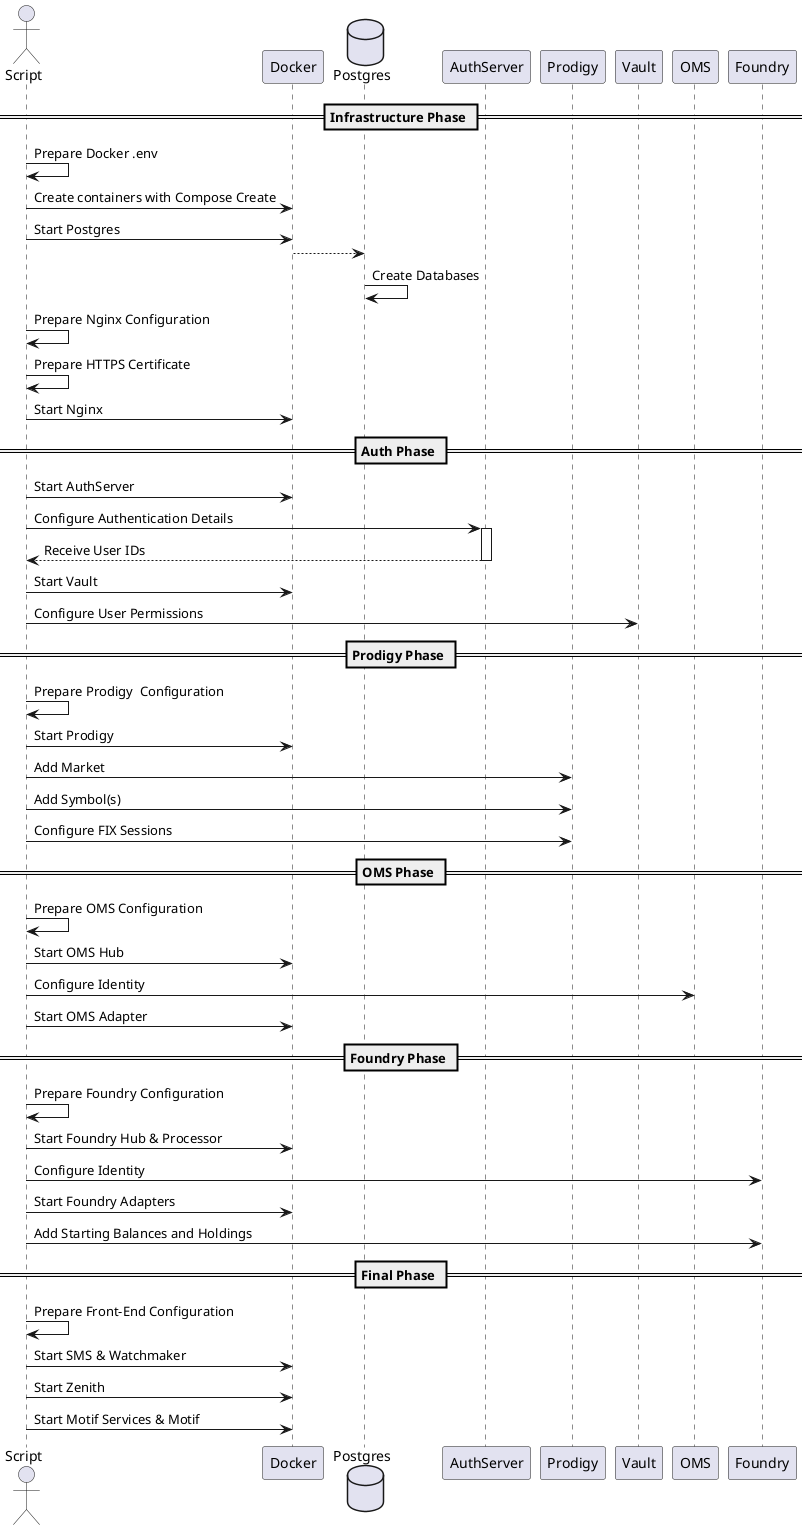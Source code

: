 @startuml

actor Script
participant Docker
database Postgres
participant AuthServer
participant Prodigy

== Infrastructure Phase ==

Script -> Script : Prepare Docker .env
Script -> Docker : Create containers with Compose Create
Script -> Docker : Start Postgres
Docker --> Postgres
Postgres -> Postgres : Create Databases

Script -> Script : Prepare Nginx Configuration
Script -> Script : Prepare HTTPS Certificate

Script -> Docker : Start Nginx

== Auth Phase ==

Script -> Docker : Start AuthServer
Script -> AuthServer ++ : Configure Authentication Details
AuthServer --> Script -- : Receive User IDs

Script -> Docker : Start Vault
Script -> Vault : Configure User Permissions

== Prodigy Phase ==

Script -> Script : Prepare Prodigy  Configuration
Script -> Docker : Start Prodigy
Script -> Prodigy : Add Market
Script -> Prodigy : Add Symbol(s)
Script -> Prodigy : Configure FIX Sessions

== OMS Phase ==

Script -> Script : Prepare OMS Configuration
Script -> Docker : Start OMS Hub
Script -> OMS : Configure Identity
Script -> Docker : Start OMS Adapter

== Foundry Phase ==

Script -> Script : Prepare Foundry Configuration
Script -> Docker : Start Foundry Hub & Processor
Script -> Foundry: Configure Identity
Script -> Docker : Start Foundry Adapters
Script -> Foundry : Add Starting Balances and Holdings

== Final Phase ==

Script -> Script : Prepare Front-End Configuration

Script -> Docker : Start SMS & Watchmaker
Script -> Docker : Start Zenith

Script -> Docker : Start Motif Services & Motif

@enduml